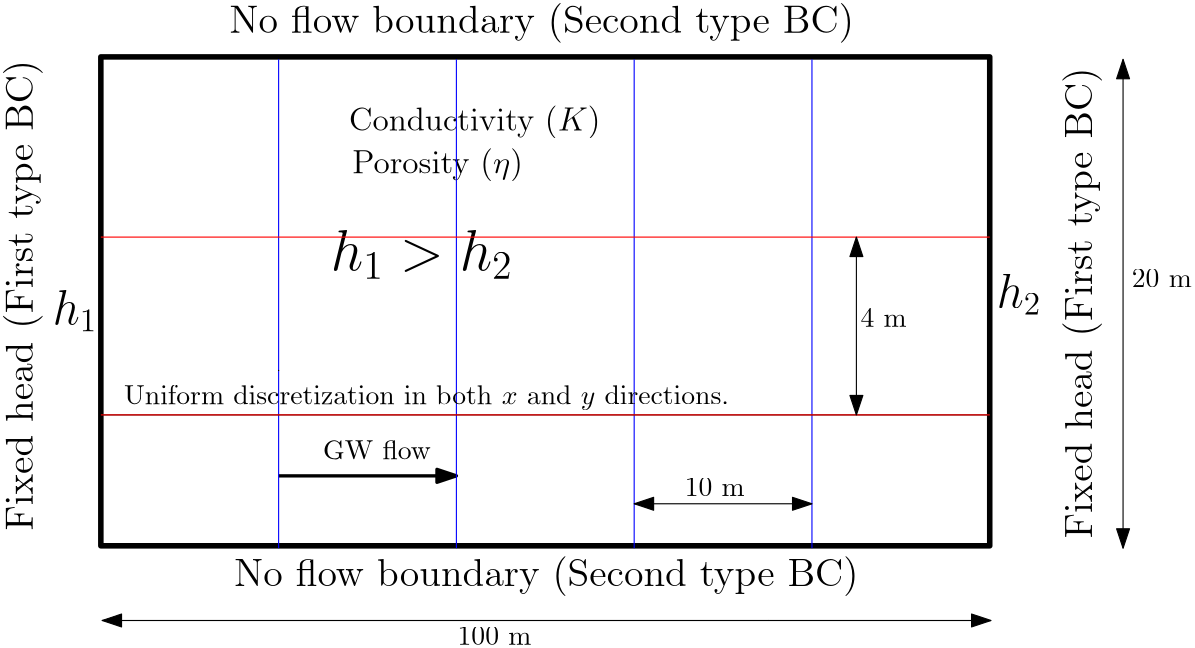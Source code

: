 <?xml version="1.0"?>
<!DOCTYPE ipe SYSTEM "ipe.dtd">
<ipe version="70206" creator="Ipe 7.2.9">
<info created="D:20190325090351" modified="D:20200507001604"/>
<ipestyle name="basic">
<symbol name="arrow/arc(spx)">
<path stroke="sym-stroke" fill="sym-stroke" pen="sym-pen">
0 0 m
-1 0.333 l
-1 -0.333 l
h
</path>
</symbol>
<symbol name="arrow/farc(spx)">
<path stroke="sym-stroke" fill="white" pen="sym-pen">
0 0 m
-1 0.333 l
-1 -0.333 l
h
</path>
</symbol>
<symbol name="arrow/ptarc(spx)">
<path stroke="sym-stroke" fill="sym-stroke" pen="sym-pen">
0 0 m
-1 0.333 l
-0.8 0 l
-1 -0.333 l
h
</path>
</symbol>
<symbol name="arrow/fptarc(spx)">
<path stroke="sym-stroke" fill="white" pen="sym-pen">
0 0 m
-1 0.333 l
-0.8 0 l
-1 -0.333 l
h
</path>
</symbol>
<symbol name="mark/circle(sx)" transformations="translations">
<path fill="sym-stroke">
0.6 0 0 0.6 0 0 e
0.4 0 0 0.4 0 0 e
</path>
</symbol>
<symbol name="mark/disk(sx)" transformations="translations">
<path fill="sym-stroke">
0.6 0 0 0.6 0 0 e
</path>
</symbol>
<symbol name="mark/fdisk(sfx)" transformations="translations">
<group>
<path fill="sym-fill">
0.5 0 0 0.5 0 0 e
</path>
<path fill="sym-stroke" fillrule="eofill">
0.6 0 0 0.6 0 0 e
0.4 0 0 0.4 0 0 e
</path>
</group>
</symbol>
<symbol name="mark/box(sx)" transformations="translations">
<path fill="sym-stroke" fillrule="eofill">
-0.6 -0.6 m
0.6 -0.6 l
0.6 0.6 l
-0.6 0.6 l
h
-0.4 -0.4 m
0.4 -0.4 l
0.4 0.4 l
-0.4 0.4 l
h
</path>
</symbol>
<symbol name="mark/square(sx)" transformations="translations">
<path fill="sym-stroke">
-0.6 -0.6 m
0.6 -0.6 l
0.6 0.6 l
-0.6 0.6 l
h
</path>
</symbol>
<symbol name="mark/fsquare(sfx)" transformations="translations">
<group>
<path fill="sym-fill">
-0.5 -0.5 m
0.5 -0.5 l
0.5 0.5 l
-0.5 0.5 l
h
</path>
<path fill="sym-stroke" fillrule="eofill">
-0.6 -0.6 m
0.6 -0.6 l
0.6 0.6 l
-0.6 0.6 l
h
-0.4 -0.4 m
0.4 -0.4 l
0.4 0.4 l
-0.4 0.4 l
h
</path>
</group>
</symbol>
<symbol name="mark/cross(sx)" transformations="translations">
<group>
<path fill="sym-stroke">
-0.43 -0.57 m
0.57 0.43 l
0.43 0.57 l
-0.57 -0.43 l
h
</path>
<path fill="sym-stroke">
-0.43 0.57 m
0.57 -0.43 l
0.43 -0.57 l
-0.57 0.43 l
h
</path>
</group>
</symbol>
<symbol name="arrow/fnormal(spx)">
<path stroke="sym-stroke" fill="white" pen="sym-pen">
0 0 m
-1 0.333 l
-1 -0.333 l
h
</path>
</symbol>
<symbol name="arrow/pointed(spx)">
<path stroke="sym-stroke" fill="sym-stroke" pen="sym-pen">
0 0 m
-1 0.333 l
-0.8 0 l
-1 -0.333 l
h
</path>
</symbol>
<symbol name="arrow/fpointed(spx)">
<path stroke="sym-stroke" fill="white" pen="sym-pen">
0 0 m
-1 0.333 l
-0.8 0 l
-1 -0.333 l
h
</path>
</symbol>
<symbol name="arrow/linear(spx)">
<path stroke="sym-stroke" pen="sym-pen">
-1 0.333 m
0 0 l
-1 -0.333 l
</path>
</symbol>
<symbol name="arrow/fdouble(spx)">
<path stroke="sym-stroke" fill="white" pen="sym-pen">
0 0 m
-1 0.333 l
-1 -0.333 l
h
-1 0 m
-2 0.333 l
-2 -0.333 l
h
</path>
</symbol>
<symbol name="arrow/double(spx)">
<path stroke="sym-stroke" fill="sym-stroke" pen="sym-pen">
0 0 m
-1 0.333 l
-1 -0.333 l
h
-1 0 m
-2 0.333 l
-2 -0.333 l
h
</path>
</symbol>
<pen name="heavier" value="0.8"/>
<pen name="fat" value="1.2"/>
<pen name="ultrafat" value="2"/>
<symbolsize name="large" value="5"/>
<symbolsize name="small" value="2"/>
<symbolsize name="tiny" value="1.1"/>
<arrowsize name="large" value="10"/>
<arrowsize name="small" value="5"/>
<arrowsize name="tiny" value="3"/>
<color name="red" value="1 0 0"/>
<color name="green" value="0 1 0"/>
<color name="blue" value="0 0 1"/>
<color name="yellow" value="1 1 0"/>
<color name="orange" value="1 0.647 0"/>
<color name="gold" value="1 0.843 0"/>
<color name="purple" value="0.627 0.125 0.941"/>
<color name="gray" value="0.745"/>
<color name="brown" value="0.647 0.165 0.165"/>
<color name="navy" value="0 0 0.502"/>
<color name="pink" value="1 0.753 0.796"/>
<color name="seagreen" value="0.18 0.545 0.341"/>
<color name="turquoise" value="0.251 0.878 0.816"/>
<color name="violet" value="0.933 0.51 0.933"/>
<color name="darkblue" value="0 0 0.545"/>
<color name="darkcyan" value="0 0.545 0.545"/>
<color name="darkgray" value="0.663"/>
<color name="darkgreen" value="0 0.392 0"/>
<color name="darkmagenta" value="0.545 0 0.545"/>
<color name="darkorange" value="1 0.549 0"/>
<color name="darkred" value="0.545 0 0"/>
<color name="lightblue" value="0.678 0.847 0.902"/>
<color name="lightcyan" value="0.878 1 1"/>
<color name="lightgray" value="0.827"/>
<color name="lightgreen" value="0.565 0.933 0.565"/>
<color name="lightyellow" value="1 1 0.878"/>
<dashstyle name="dashed" value="[4] 0"/>
<dashstyle name="dotted" value="[1 3] 0"/>
<dashstyle name="dash dotted" value="[4 2 1 2] 0"/>
<dashstyle name="dash dot dotted" value="[4 2 1 2 1 2] 0"/>
<textsize name="large" value="\large"/>
<textsize name="Large" value="\Large"/>
<textsize name="LARGE" value="\LARGE"/>
<textsize name="huge" value="\huge"/>
<textsize name="Huge" value="\Huge"/>
<textsize name="small" value="\small"/>
<textsize name="footnote" value="\footnotesize"/>
<textsize name="tiny" value="\tiny"/>
<textstyle name="center" begin="\begin{center}" end="\end{center}"/>
<textstyle name="itemize" begin="\begin{itemize}" end="\end{itemize}"/>
<textstyle name="item" begin="\begin{itemize}\item{}" end="\end{itemize}"/>
<gridsize name="4 pts" value="4"/>
<gridsize name="8 pts (~3 mm)" value="8"/>
<gridsize name="16 pts (~6 mm)" value="16"/>
<gridsize name="32 pts (~12 mm)" value="32"/>
<gridsize name="10 pts (~3.5 mm)" value="10"/>
<gridsize name="20 pts (~7 mm)" value="20"/>
<gridsize name="14 pts (~5 mm)" value="14"/>
<gridsize name="28 pts (~10 mm)" value="28"/>
<gridsize name="56 pts (~20 mm)" value="56"/>
<anglesize name="90 deg" value="90"/>
<anglesize name="60 deg" value="60"/>
<anglesize name="45 deg" value="45"/>
<anglesize name="30 deg" value="30"/>
<anglesize name="22.5 deg" value="22.5"/>
<opacity name="10%" value="0.1"/>
<opacity name="30%" value="0.3"/>
<opacity name="50%" value="0.5"/>
<opacity name="75%" value="0.75"/>
<tiling name="falling" angle="-60" step="4" width="1"/>
<tiling name="rising" angle="30" step="4" width="1"/>
</ipestyle>
<page>
<layer name="alpha"/>
<view layers="alpha" active="alpha"/>
<path layer="alpha" matrix="1 0 0 1 0 0.873065" stroke="black" pen="ultrafat">
128 704 m
128 528 l
448 528 l
448 704 l
h
</path>
<text matrix="1 0 0 1 -160.072 226.372" transformations="translations" pos="336 288" stroke="black" type="label" width="224.942" height="10.756" depth="3.59" valign="baseline" size="Large">No flow boundary (Second type BC)</text>
<text matrix="1 0 0 1 -161.746 425.604" transformations="translations" pos="336 288" stroke="black" type="label" width="224.942" height="10.756" depth="3.59" valign="baseline" size="Large">No flow boundary (Second type BC)</text>
<text matrix="0 1 -1 0 391.453 198.266" pos="336 288" stroke="black" type="label" width="169.612" height="10.756" depth="3.59" valign="baseline" size="Large">Fixed head (First type BC)</text>
<text matrix="0 1 -1 0 772.812 195.478" pos="336 288" stroke="black" type="label" width="169.612" height="10.756" depth="3.59" valign="baseline" size="Large">Fixed head (First type BC)</text>
<text matrix="1 0 0 1 -4.02953 184.015" transformations="translations" pos="114.761 424.66" stroke="black" type="label" width="16.055" height="11.957" depth="2.58" valign="baseline" size="LARGE" style="math">h_1</text>
<text matrix="1 0 0 1 335.794 190.06" transformations="translations" pos="114.761 424.66" stroke="black" type="label" width="16.055" height="11.957" depth="2.58" valign="baseline" size="LARGE" style="math">h_2</text>
<text matrix="1 0 0 1 -13.6095 20.7101" transformations="translations" pos="230.946 657.701" stroke="black" type="label" width="90.483" height="8.965" depth="2.99" valign="baseline" size="large">Conductivity $(K)$</text>
<text matrix="1 0 0 1 -143.048 43.6533" transformations="translations" pos="353.846 584.498" stroke="black" type="label" width="65.551" height="14.348" depth="3.1" valign="baseline" size="huge" style="math">h_1&gt; h_2</text>
<path matrix="1 0 0 1 0 -21.9408" stroke="black" pen="fat" arrow="normal/normal">
192 576 m
256 576 l
</path>
<text transformations="translations" pos="208 560" stroke="black" type="label" width="38.813" height="6.918" depth="0" valign="baseline">GW flow</text>
<text matrix="1 0 0 1 -12.4264 5.32546" transformations="translations" pos="230.946 657.701" stroke="black" type="label" width="61.383" height="8.965" depth="2.99" valign="baseline" size="large">Porosity $(\eta)$</text>
<path stroke="blue">
192 704 m
192 528 l
</path>
<path stroke="blue">
256 704 m
256 528 l
256 528 l
</path>
<path stroke="blue">
320 704 m
320 528 l
</path>
<path stroke="blue">
384 704 m
384 528 l
</path>
<path stroke="black" cap="1">
192 592 m
192 592 l
</path>
<path stroke="blue">
192 592 m
192 592 l
192 592 l
</path>
<path stroke="black" cap="1">
192 592 m
192 592 l
</path>
<path stroke="red">
128 640 m
448 640 l
448 640 l
</path>
<path stroke="black">
128 576 m
448 576 l
</path>
<path stroke="red">
448 576 m
128 576 l
</path>
<path stroke="black" arrow="normal/normal" rarrow="normal/normal">
400 640 m
400 576 l
</path>
<path stroke="black" arrow="normal/normal" rarrow="normal/normal">
320 544 m
384 544 l
</path>
<path stroke="black" arrow="normal/normal" rarrow="normal/normal">
496 704 m
496 528 l
</path>
<text matrix="1 0 0 1 190.533 127.811" transformations="translations" pos="308.589 494.124" stroke="black" type="label" width="21.586" height="6.42" depth="0" valign="baseline">20 m</text>
<text matrix="1 0 0 1 29.5858 52.663" transformations="translations" pos="308.589 494.124" stroke="black" type="label" width="21.586" height="6.42" depth="0" valign="baseline">10 m</text>
<text matrix="1 0 0 1 92.8994 113.61" transformations="translations" pos="308.589 494.124" stroke="black" type="label" width="16.604" height="6.42" depth="0" valign="baseline">4 m</text>
<path matrix="1 0 0 1 0.455166 -10.0137" stroke="black" cap="1">
368 512 m
368 512 l
</path>
<path matrix="1 0 0 1 0.455166 -10.0137" stroke="black" arrow="normal/normal" rarrow="normal/normal">
128 512 m
448 512 l
</path>
<text matrix="1 0 0 1 0.455166 -12.7447" transformations="translations" pos="255.926 505.959" stroke="black" type="label" width="26.567" height="6.42" depth="0" valign="baseline">100 m</text>
<text matrix="1 0 0 1 120.347 -124.175" transformations="translations" pos="16 704" stroke="black" type="label" width="217.855" height="6.926" depth="1.93" valign="baseline">Uniform discretization in both $x$ and $y$ directions.</text>
</page>
</ipe>
